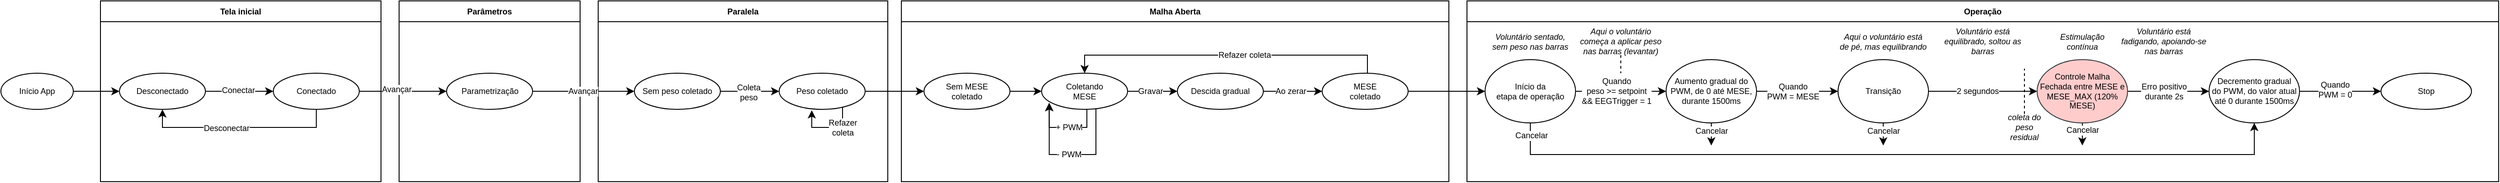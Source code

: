 <mxfile version="24.2.3" type="device">
  <diagram name="Page-1" id="7Bq0H3Z3bL5iUYbq2rVu">
    <mxGraphModel dx="2537" dy="934" grid="1" gridSize="10" guides="1" tooltips="1" connect="1" arrows="1" fold="1" page="1" pageScale="1" pageWidth="850" pageHeight="1100" math="0" shadow="0">
      <root>
        <mxCell id="0" />
        <mxCell id="1" parent="0" />
        <mxCell id="c-Rq7uScd-FVR4qBjpjj-53" style="edgeStyle=orthogonalEdgeStyle;rounded=0;orthogonalLoop=1;jettySize=auto;html=1;fontSize=9;" parent="1" source="c-Rq7uScd-FVR4qBjpjj-1" target="c-Rq7uScd-FVR4qBjpjj-5" edge="1">
          <mxGeometry relative="1" as="geometry" />
        </mxCell>
        <mxCell id="c-Rq7uScd-FVR4qBjpjj-1" value="Início App" style="ellipse;whiteSpace=wrap;html=1;fontSize=9;" parent="1" vertex="1">
          <mxGeometry x="-40" y="400" width="80" height="40" as="geometry" />
        </mxCell>
        <mxCell id="c-Rq7uScd-FVR4qBjpjj-4" value="Tela inicial" style="swimlane;whiteSpace=wrap;html=1;fontSize=9;" parent="1" vertex="1">
          <mxGeometry x="70" y="320" width="310" height="200" as="geometry" />
        </mxCell>
        <mxCell id="c-Rq7uScd-FVR4qBjpjj-58" style="edgeStyle=orthogonalEdgeStyle;rounded=0;orthogonalLoop=1;jettySize=auto;html=1;fontSize=9;" parent="c-Rq7uScd-FVR4qBjpjj-4" source="c-Rq7uScd-FVR4qBjpjj-5" target="c-Rq7uScd-FVR4qBjpjj-6" edge="1">
          <mxGeometry relative="1" as="geometry" />
        </mxCell>
        <mxCell id="c-Rq7uScd-FVR4qBjpjj-59" value="Conectar" style="edgeLabel;html=1;align=center;verticalAlign=middle;resizable=0;points=[];fontSize=9;" parent="c-Rq7uScd-FVR4qBjpjj-58" vertex="1" connectable="0">
          <mxGeometry x="-0.041" y="1" relative="1" as="geometry">
            <mxPoint as="offset" />
          </mxGeometry>
        </mxCell>
        <mxCell id="c-Rq7uScd-FVR4qBjpjj-5" value="Desconectado" style="ellipse;whiteSpace=wrap;html=1;fontSize=9;" parent="c-Rq7uScd-FVR4qBjpjj-4" vertex="1">
          <mxGeometry x="21" y="80" width="95" height="40" as="geometry" />
        </mxCell>
        <mxCell id="c-Rq7uScd-FVR4qBjpjj-60" style="edgeStyle=orthogonalEdgeStyle;rounded=0;orthogonalLoop=1;jettySize=auto;html=1;entryX=0.5;entryY=1;entryDx=0;entryDy=0;fontSize=9;" parent="c-Rq7uScd-FVR4qBjpjj-4" source="c-Rq7uScd-FVR4qBjpjj-6" target="c-Rq7uScd-FVR4qBjpjj-5" edge="1">
          <mxGeometry relative="1" as="geometry">
            <Array as="points">
              <mxPoint x="239" y="140" />
              <mxPoint x="69" y="140" />
            </Array>
          </mxGeometry>
        </mxCell>
        <mxCell id="c-Rq7uScd-FVR4qBjpjj-61" value="Desconectar" style="edgeLabel;html=1;align=center;verticalAlign=middle;resizable=0;points=[];fontSize=9;" parent="c-Rq7uScd-FVR4qBjpjj-60" vertex="1" connectable="0">
          <mxGeometry x="0.138" y="1" relative="1" as="geometry">
            <mxPoint as="offset" />
          </mxGeometry>
        </mxCell>
        <mxCell id="c-Rq7uScd-FVR4qBjpjj-6" value="Conectado" style="ellipse;whiteSpace=wrap;html=1;fontSize=9;" parent="c-Rq7uScd-FVR4qBjpjj-4" vertex="1">
          <mxGeometry x="191" y="80" width="95" height="40" as="geometry" />
        </mxCell>
        <mxCell id="c-Rq7uScd-FVR4qBjpjj-12" value="Parâmetros" style="swimlane;whiteSpace=wrap;html=1;fontSize=9;" parent="1" vertex="1">
          <mxGeometry x="400" y="320" width="200" height="200" as="geometry" />
        </mxCell>
        <mxCell id="c-Rq7uScd-FVR4qBjpjj-15" value="Parametrização" style="ellipse;whiteSpace=wrap;html=1;fontSize=9;" parent="c-Rq7uScd-FVR4qBjpjj-12" vertex="1">
          <mxGeometry x="52.5" y="80" width="95" height="40" as="geometry" />
        </mxCell>
        <mxCell id="c-Rq7uScd-FVR4qBjpjj-21" value="Paralela" style="swimlane;whiteSpace=wrap;html=1;fontSize=9;" parent="1" vertex="1">
          <mxGeometry x="620" y="320" width="320" height="200" as="geometry" />
        </mxCell>
        <mxCell id="c-Rq7uScd-FVR4qBjpjj-26" style="edgeStyle=orthogonalEdgeStyle;rounded=0;orthogonalLoop=1;jettySize=auto;html=1;fontSize=9;" parent="c-Rq7uScd-FVR4qBjpjj-21" source="c-Rq7uScd-FVR4qBjpjj-22" target="c-Rq7uScd-FVR4qBjpjj-23" edge="1">
          <mxGeometry relative="1" as="geometry" />
        </mxCell>
        <mxCell id="c-Rq7uScd-FVR4qBjpjj-27" value="Coleta&lt;br style=&quot;font-size: 9px;&quot;&gt;peso" style="edgeLabel;html=1;align=center;verticalAlign=middle;resizable=0;points=[];fontSize=9;" parent="c-Rq7uScd-FVR4qBjpjj-26" vertex="1" connectable="0">
          <mxGeometry x="-0.049" y="-1" relative="1" as="geometry">
            <mxPoint as="offset" />
          </mxGeometry>
        </mxCell>
        <mxCell id="c-Rq7uScd-FVR4qBjpjj-22" value="Sem peso coletado" style="ellipse;whiteSpace=wrap;html=1;fontSize=9;" parent="c-Rq7uScd-FVR4qBjpjj-21" vertex="1">
          <mxGeometry x="40" y="80" width="95" height="40" as="geometry" />
        </mxCell>
        <mxCell id="c-Rq7uScd-FVR4qBjpjj-29" style="edgeStyle=orthogonalEdgeStyle;rounded=0;orthogonalLoop=1;jettySize=auto;html=1;entryX=0.379;entryY=1.025;entryDx=0;entryDy=0;entryPerimeter=0;fontSize=9;" parent="c-Rq7uScd-FVR4qBjpjj-21" source="c-Rq7uScd-FVR4qBjpjj-23" target="c-Rq7uScd-FVR4qBjpjj-23" edge="1">
          <mxGeometry relative="1" as="geometry">
            <mxPoint x="230" y="130" as="targetPoint" />
            <Array as="points">
              <mxPoint x="270" y="140" />
              <mxPoint x="236" y="140" />
            </Array>
          </mxGeometry>
        </mxCell>
        <mxCell id="c-Rq7uScd-FVR4qBjpjj-30" value="Refazer&lt;br style=&quot;font-size: 9px;&quot;&gt;coleta" style="edgeLabel;html=1;align=center;verticalAlign=middle;resizable=0;points=[];fontSize=9;" parent="c-Rq7uScd-FVR4qBjpjj-29" vertex="1" connectable="0">
          <mxGeometry x="0.186" y="-1" relative="1" as="geometry">
            <mxPoint x="22" y="1" as="offset" />
          </mxGeometry>
        </mxCell>
        <mxCell id="c-Rq7uScd-FVR4qBjpjj-23" value="Peso coletado" style="ellipse;whiteSpace=wrap;html=1;fontSize=9;" parent="c-Rq7uScd-FVR4qBjpjj-21" vertex="1">
          <mxGeometry x="200" y="80" width="95" height="40" as="geometry" />
        </mxCell>
        <mxCell id="c-Rq7uScd-FVR4qBjpjj-24" style="edgeStyle=orthogonalEdgeStyle;rounded=0;orthogonalLoop=1;jettySize=auto;html=1;fontSize=9;" parent="1" source="c-Rq7uScd-FVR4qBjpjj-15" target="c-Rq7uScd-FVR4qBjpjj-22" edge="1">
          <mxGeometry relative="1" as="geometry" />
        </mxCell>
        <mxCell id="c-Rq7uScd-FVR4qBjpjj-25" value="Avançar" style="edgeLabel;html=1;align=center;verticalAlign=middle;resizable=0;points=[];fontSize=9;" parent="c-Rq7uScd-FVR4qBjpjj-24" vertex="1" connectable="0">
          <mxGeometry x="0.433" y="-2" relative="1" as="geometry">
            <mxPoint x="-25" y="-2" as="offset" />
          </mxGeometry>
        </mxCell>
        <mxCell id="c-Rq7uScd-FVR4qBjpjj-31" value="Malha Aberta" style="swimlane;whiteSpace=wrap;html=1;fontSize=9;" parent="1" vertex="1">
          <mxGeometry x="955" y="320" width="605" height="200" as="geometry" />
        </mxCell>
        <mxCell id="c-Rq7uScd-FVR4qBjpjj-32" style="edgeStyle=orthogonalEdgeStyle;rounded=0;orthogonalLoop=1;jettySize=auto;html=1;fontSize=9;" parent="c-Rq7uScd-FVR4qBjpjj-31" source="c-Rq7uScd-FVR4qBjpjj-34" target="c-Rq7uScd-FVR4qBjpjj-37" edge="1">
          <mxGeometry relative="1" as="geometry" />
        </mxCell>
        <mxCell id="c-Rq7uScd-FVR4qBjpjj-34" value="Sem MESE&lt;br style=&quot;font-size: 9px;&quot;&gt;coletado" style="ellipse;whiteSpace=wrap;html=1;fontSize=9;" parent="c-Rq7uScd-FVR4qBjpjj-31" vertex="1">
          <mxGeometry x="25" y="80" width="95" height="40" as="geometry" />
        </mxCell>
        <mxCell id="c-Rq7uScd-FVR4qBjpjj-44" style="edgeStyle=orthogonalEdgeStyle;rounded=0;orthogonalLoop=1;jettySize=auto;html=1;fontSize=9;" parent="c-Rq7uScd-FVR4qBjpjj-31" source="c-Rq7uScd-FVR4qBjpjj-37" target="c-Rq7uScd-FVR4qBjpjj-43" edge="1">
          <mxGeometry relative="1" as="geometry" />
        </mxCell>
        <mxCell id="c-Rq7uScd-FVR4qBjpjj-45" value="Gravar" style="edgeLabel;html=1;align=center;verticalAlign=middle;resizable=0;points=[];fontSize=9;" parent="c-Rq7uScd-FVR4qBjpjj-44" vertex="1" connectable="0">
          <mxGeometry x="0.188" y="1" relative="1" as="geometry">
            <mxPoint x="-8" y="1" as="offset" />
          </mxGeometry>
        </mxCell>
        <mxCell id="c-Rq7uScd-FVR4qBjpjj-37" value="Coletando&lt;br style=&quot;font-size: 9px;&quot;&gt;MESE" style="ellipse;whiteSpace=wrap;html=1;fontSize=9;" parent="c-Rq7uScd-FVR4qBjpjj-31" vertex="1">
          <mxGeometry x="155" y="80" width="95" height="40" as="geometry" />
        </mxCell>
        <mxCell id="c-Rq7uScd-FVR4qBjpjj-39" style="edgeStyle=orthogonalEdgeStyle;rounded=0;orthogonalLoop=1;jettySize=auto;html=1;entryX=0.088;entryY=0.815;entryDx=0;entryDy=0;entryPerimeter=0;fontSize=9;" parent="c-Rq7uScd-FVR4qBjpjj-31" source="c-Rq7uScd-FVR4qBjpjj-37" target="c-Rq7uScd-FVR4qBjpjj-37" edge="1">
          <mxGeometry relative="1" as="geometry">
            <Array as="points">
              <mxPoint x="205" y="140" />
              <mxPoint x="163" y="140" />
            </Array>
          </mxGeometry>
        </mxCell>
        <mxCell id="c-Rq7uScd-FVR4qBjpjj-40" value="+ PWM" style="edgeLabel;html=1;align=center;verticalAlign=middle;resizable=0;points=[];fontSize=9;" parent="c-Rq7uScd-FVR4qBjpjj-39" vertex="1" connectable="0">
          <mxGeometry x="0.054" relative="1" as="geometry">
            <mxPoint x="7" as="offset" />
          </mxGeometry>
        </mxCell>
        <mxCell id="c-Rq7uScd-FVR4qBjpjj-41" style="edgeStyle=orthogonalEdgeStyle;rounded=0;orthogonalLoop=1;jettySize=auto;html=1;entryX=0.088;entryY=0.829;entryDx=0;entryDy=0;entryPerimeter=0;fontSize=9;" parent="c-Rq7uScd-FVR4qBjpjj-31" source="c-Rq7uScd-FVR4qBjpjj-37" target="c-Rq7uScd-FVR4qBjpjj-37" edge="1">
          <mxGeometry relative="1" as="geometry">
            <Array as="points">
              <mxPoint x="215" y="170" />
              <mxPoint x="163" y="170" />
            </Array>
          </mxGeometry>
        </mxCell>
        <mxCell id="c-Rq7uScd-FVR4qBjpjj-42" value="- PWM" style="edgeLabel;html=1;align=center;verticalAlign=middle;resizable=0;points=[];fontSize=9;" parent="c-Rq7uScd-FVR4qBjpjj-41" vertex="1" connectable="0">
          <mxGeometry x="-0.182" relative="1" as="geometry">
            <mxPoint x="-16" as="offset" />
          </mxGeometry>
        </mxCell>
        <mxCell id="c-Rq7uScd-FVR4qBjpjj-51" style="edgeStyle=orthogonalEdgeStyle;rounded=0;orthogonalLoop=1;jettySize=auto;html=1;fontSize=9;" parent="c-Rq7uScd-FVR4qBjpjj-31" source="c-Rq7uScd-FVR4qBjpjj-43" target="c-Rq7uScd-FVR4qBjpjj-46" edge="1">
          <mxGeometry relative="1" as="geometry" />
        </mxCell>
        <mxCell id="c-Rq7uScd-FVR4qBjpjj-52" value="Ao zerar" style="edgeLabel;html=1;align=center;verticalAlign=middle;resizable=0;points=[];fontSize=9;" parent="c-Rq7uScd-FVR4qBjpjj-51" vertex="1" connectable="0">
          <mxGeometry x="-0.514" relative="1" as="geometry">
            <mxPoint x="14" as="offset" />
          </mxGeometry>
        </mxCell>
        <mxCell id="c-Rq7uScd-FVR4qBjpjj-43" value="Descida gradual" style="ellipse;whiteSpace=wrap;html=1;fontSize=9;" parent="c-Rq7uScd-FVR4qBjpjj-31" vertex="1">
          <mxGeometry x="305" y="80" width="95" height="40" as="geometry" />
        </mxCell>
        <mxCell id="c-Rq7uScd-FVR4qBjpjj-47" style="edgeStyle=orthogonalEdgeStyle;rounded=0;orthogonalLoop=1;jettySize=auto;html=1;entryX=0.5;entryY=0;entryDx=0;entryDy=0;fontSize=9;" parent="c-Rq7uScd-FVR4qBjpjj-31" source="c-Rq7uScd-FVR4qBjpjj-46" target="c-Rq7uScd-FVR4qBjpjj-37" edge="1">
          <mxGeometry relative="1" as="geometry">
            <Array as="points">
              <mxPoint x="515" y="60" />
              <mxPoint x="202" y="60" />
            </Array>
          </mxGeometry>
        </mxCell>
        <mxCell id="c-Rq7uScd-FVR4qBjpjj-48" value="Refazer coleta" style="edgeLabel;html=1;align=center;verticalAlign=middle;resizable=0;points=[];fontSize=9;" parent="c-Rq7uScd-FVR4qBjpjj-47" vertex="1" connectable="0">
          <mxGeometry x="-0.235" y="1" relative="1" as="geometry">
            <mxPoint x="-21" y="-1" as="offset" />
          </mxGeometry>
        </mxCell>
        <mxCell id="c-Rq7uScd-FVR4qBjpjj-46" value="MESE&lt;br style=&quot;font-size: 9px;&quot;&gt;coletado" style="ellipse;whiteSpace=wrap;html=1;fontSize=9;" parent="c-Rq7uScd-FVR4qBjpjj-31" vertex="1">
          <mxGeometry x="465" y="80" width="95" height="40" as="geometry" />
        </mxCell>
        <mxCell id="c-Rq7uScd-FVR4qBjpjj-38" style="edgeStyle=orthogonalEdgeStyle;rounded=0;orthogonalLoop=1;jettySize=auto;html=1;fontSize=9;" parent="1" source="c-Rq7uScd-FVR4qBjpjj-23" target="c-Rq7uScd-FVR4qBjpjj-34" edge="1">
          <mxGeometry relative="1" as="geometry" />
        </mxCell>
        <mxCell id="c-Rq7uScd-FVR4qBjpjj-55" style="edgeStyle=orthogonalEdgeStyle;rounded=0;orthogonalLoop=1;jettySize=auto;html=1;fontSize=9;" parent="1" source="c-Rq7uScd-FVR4qBjpjj-6" target="c-Rq7uScd-FVR4qBjpjj-15" edge="1">
          <mxGeometry relative="1" as="geometry" />
        </mxCell>
        <mxCell id="c-Rq7uScd-FVR4qBjpjj-57" value="Avançar" style="edgeLabel;html=1;align=center;verticalAlign=middle;resizable=0;points=[];fontSize=9;" parent="c-Rq7uScd-FVR4qBjpjj-55" vertex="1" connectable="0">
          <mxGeometry x="-0.164" y="2" relative="1" as="geometry">
            <mxPoint as="offset" />
          </mxGeometry>
        </mxCell>
        <mxCell id="c-Rq7uScd-FVR4qBjpjj-62" value="Operação" style="swimlane;whiteSpace=wrap;html=1;fontSize=9;" parent="1" vertex="1">
          <mxGeometry x="1580" y="320" width="1140" height="200" as="geometry" />
        </mxCell>
        <mxCell id="c-Rq7uScd-FVR4qBjpjj-69" style="edgeStyle=orthogonalEdgeStyle;rounded=0;orthogonalLoop=1;jettySize=auto;html=1;fontSize=9;" parent="c-Rq7uScd-FVR4qBjpjj-62" source="c-Rq7uScd-FVR4qBjpjj-63" target="c-Rq7uScd-FVR4qBjpjj-68" edge="1">
          <mxGeometry relative="1" as="geometry" />
        </mxCell>
        <mxCell id="c-Rq7uScd-FVR4qBjpjj-70" value="Quando&lt;br style=&quot;font-size: 9px;&quot;&gt;&lt;div&gt;peso &amp;gt;= setpoint&lt;/div&gt;&lt;div&gt;&amp;amp;&amp;amp; EEGTrigger = 1&lt;br&gt;&lt;/div&gt;" style="edgeLabel;html=1;align=center;verticalAlign=middle;resizable=0;points=[];fontSize=9;" parent="c-Rq7uScd-FVR4qBjpjj-69" vertex="1" connectable="0">
          <mxGeometry x="0.04" relative="1" as="geometry">
            <mxPoint x="-7" as="offset" />
          </mxGeometry>
        </mxCell>
        <mxCell id="c-Rq7uScd-FVR4qBjpjj-82" style="edgeStyle=orthogonalEdgeStyle;rounded=0;orthogonalLoop=1;jettySize=auto;html=1;entryX=0.5;entryY=1;entryDx=0;entryDy=0;fontSize=9;" parent="c-Rq7uScd-FVR4qBjpjj-62" source="c-Rq7uScd-FVR4qBjpjj-63" target="c-Rq7uScd-FVR4qBjpjj-79" edge="1">
          <mxGeometry relative="1" as="geometry">
            <Array as="points">
              <mxPoint x="70" y="170" />
              <mxPoint x="870" y="170" />
            </Array>
          </mxGeometry>
        </mxCell>
        <mxCell id="c-Rq7uScd-FVR4qBjpjj-88" value="Cancelar" style="edgeLabel;html=1;align=center;verticalAlign=middle;resizable=0;points=[];fontSize=9;" parent="c-Rq7uScd-FVR4qBjpjj-82" vertex="1" connectable="0">
          <mxGeometry x="-0.969" y="1" relative="1" as="geometry">
            <mxPoint as="offset" />
          </mxGeometry>
        </mxCell>
        <mxCell id="c-Rq7uScd-FVR4qBjpjj-63" value="Início da&lt;br&gt;etapa de operação" style="ellipse;whiteSpace=wrap;html=1;align=center;fontSize=9;" parent="c-Rq7uScd-FVR4qBjpjj-62" vertex="1">
          <mxGeometry x="20" y="65" width="100" height="70" as="geometry" />
        </mxCell>
        <mxCell id="c-Rq7uScd-FVR4qBjpjj-72" style="edgeStyle=orthogonalEdgeStyle;rounded=0;orthogonalLoop=1;jettySize=auto;html=1;fontSize=9;" parent="c-Rq7uScd-FVR4qBjpjj-62" source="c-Rq7uScd-FVR4qBjpjj-68" target="c-Rq7uScd-FVR4qBjpjj-71" edge="1">
          <mxGeometry relative="1" as="geometry" />
        </mxCell>
        <mxCell id="c-Rq7uScd-FVR4qBjpjj-73" value="Quando&lt;br style=&quot;font-size: 9px;&quot;&gt;PWM = MESE" style="edgeLabel;html=1;align=center;verticalAlign=middle;resizable=0;points=[];fontSize=9;" parent="c-Rq7uScd-FVR4qBjpjj-72" vertex="1" connectable="0">
          <mxGeometry x="-0.307" relative="1" as="geometry">
            <mxPoint x="9" as="offset" />
          </mxGeometry>
        </mxCell>
        <mxCell id="c-Rq7uScd-FVR4qBjpjj-85" style="edgeStyle=orthogonalEdgeStyle;rounded=0;orthogonalLoop=1;jettySize=auto;html=1;fontSize=9;" parent="c-Rq7uScd-FVR4qBjpjj-62" source="c-Rq7uScd-FVR4qBjpjj-68" edge="1">
          <mxGeometry relative="1" as="geometry">
            <mxPoint x="270" y="160" as="targetPoint" />
          </mxGeometry>
        </mxCell>
        <mxCell id="c-Rq7uScd-FVR4qBjpjj-89" value="Cancelar" style="edgeLabel;html=1;align=center;verticalAlign=middle;resizable=0;points=[];fontSize=9;" parent="c-Rq7uScd-FVR4qBjpjj-85" vertex="1" connectable="0">
          <mxGeometry x="-0.192" y="2" relative="1" as="geometry">
            <mxPoint x="-2" y="-2" as="offset" />
          </mxGeometry>
        </mxCell>
        <mxCell id="c-Rq7uScd-FVR4qBjpjj-68" value="Aumento gradual do PWM, de 0 até MESE, durante 1500ms" style="ellipse;whiteSpace=wrap;html=1;align=center;fontSize=9;" parent="c-Rq7uScd-FVR4qBjpjj-62" vertex="1">
          <mxGeometry x="220" y="65" width="100" height="70" as="geometry" />
        </mxCell>
        <mxCell id="c-Rq7uScd-FVR4qBjpjj-76" style="edgeStyle=orthogonalEdgeStyle;rounded=0;orthogonalLoop=1;jettySize=auto;html=1;entryX=0;entryY=0.5;entryDx=0;entryDy=0;exitX=1;exitY=0.5;exitDx=0;exitDy=0;fontSize=9;" parent="c-Rq7uScd-FVR4qBjpjj-62" source="c-Rq7uScd-FVR4qBjpjj-71" target="c-Rq7uScd-FVR4qBjpjj-75" edge="1">
          <mxGeometry relative="1" as="geometry">
            <mxPoint x="530" y="99.76" as="sourcePoint" />
            <mxPoint x="630" y="99.76" as="targetPoint" />
          </mxGeometry>
        </mxCell>
        <mxCell id="c-Rq7uScd-FVR4qBjpjj-77" value="2 segundos" style="edgeLabel;html=1;align=center;verticalAlign=middle;resizable=0;points=[];fontSize=9;" parent="c-Rq7uScd-FVR4qBjpjj-76" vertex="1" connectable="0">
          <mxGeometry x="-0.279" y="1" relative="1" as="geometry">
            <mxPoint x="10" y="1" as="offset" />
          </mxGeometry>
        </mxCell>
        <mxCell id="c-Rq7uScd-FVR4qBjpjj-86" style="edgeStyle=orthogonalEdgeStyle;rounded=0;orthogonalLoop=1;jettySize=auto;html=1;fontSize=9;" parent="c-Rq7uScd-FVR4qBjpjj-62" source="c-Rq7uScd-FVR4qBjpjj-71" edge="1">
          <mxGeometry relative="1" as="geometry">
            <mxPoint x="460" y="160" as="targetPoint" />
          </mxGeometry>
        </mxCell>
        <mxCell id="c-Rq7uScd-FVR4qBjpjj-90" value="Cancelar" style="edgeLabel;html=1;align=center;verticalAlign=middle;resizable=0;points=[];fontSize=9;" parent="c-Rq7uScd-FVR4qBjpjj-86" vertex="1" connectable="0">
          <mxGeometry x="-0.498" relative="1" as="geometry">
            <mxPoint y="2" as="offset" />
          </mxGeometry>
        </mxCell>
        <mxCell id="c-Rq7uScd-FVR4qBjpjj-80" style="edgeStyle=orthogonalEdgeStyle;rounded=0;orthogonalLoop=1;jettySize=auto;html=1;fontSize=9;" parent="c-Rq7uScd-FVR4qBjpjj-62" source="c-Rq7uScd-FVR4qBjpjj-75" target="c-Rq7uScd-FVR4qBjpjj-79" edge="1">
          <mxGeometry relative="1" as="geometry" />
        </mxCell>
        <mxCell id="c-Rq7uScd-FVR4qBjpjj-81" value="Erro positivo&lt;br style=&quot;font-size: 9px;&quot;&gt;durante 2s" style="edgeLabel;html=1;align=center;verticalAlign=middle;resizable=0;points=[];fontSize=9;" parent="c-Rq7uScd-FVR4qBjpjj-80" vertex="1" connectable="0">
          <mxGeometry x="-0.271" relative="1" as="geometry">
            <mxPoint x="7" as="offset" />
          </mxGeometry>
        </mxCell>
        <mxCell id="c-Rq7uScd-FVR4qBjpjj-87" style="edgeStyle=orthogonalEdgeStyle;rounded=0;orthogonalLoop=1;jettySize=auto;html=1;fontSize=9;" parent="c-Rq7uScd-FVR4qBjpjj-62" source="c-Rq7uScd-FVR4qBjpjj-75" edge="1">
          <mxGeometry relative="1" as="geometry">
            <mxPoint x="680" y="160" as="targetPoint" />
          </mxGeometry>
        </mxCell>
        <mxCell id="c-Rq7uScd-FVR4qBjpjj-91" value="Cancelar" style="edgeLabel;html=1;align=center;verticalAlign=middle;resizable=0;points=[];fontSize=9;" parent="c-Rq7uScd-FVR4qBjpjj-87" vertex="1" connectable="0">
          <mxGeometry x="-0.44" relative="1" as="geometry">
            <mxPoint y="1" as="offset" />
          </mxGeometry>
        </mxCell>
        <mxCell id="c-Rq7uScd-FVR4qBjpjj-71" value="Transição" style="ellipse;whiteSpace=wrap;html=1;align=center;fontSize=9;" parent="c-Rq7uScd-FVR4qBjpjj-62" vertex="1">
          <mxGeometry x="410" y="65" width="100" height="70" as="geometry" />
        </mxCell>
        <mxCell id="c-Rq7uScd-FVR4qBjpjj-75" value="Controle Malha Fechada entre MESE e MESE_MAX (120% MESE)" style="ellipse;whiteSpace=wrap;html=1;align=center;fontSize=9;fillColor=#ffcccc;strokeColor=#36393d;" parent="c-Rq7uScd-FVR4qBjpjj-62" vertex="1">
          <mxGeometry x="630" y="65" width="100" height="70" as="geometry" />
        </mxCell>
        <mxCell id="c-Rq7uScd-FVR4qBjpjj-93" style="edgeStyle=orthogonalEdgeStyle;rounded=0;orthogonalLoop=1;jettySize=auto;html=1;fontSize=9;" parent="c-Rq7uScd-FVR4qBjpjj-62" source="c-Rq7uScd-FVR4qBjpjj-79" target="c-Rq7uScd-FVR4qBjpjj-92" edge="1">
          <mxGeometry relative="1" as="geometry" />
        </mxCell>
        <mxCell id="c-Rq7uScd-FVR4qBjpjj-94" value="Quando&lt;br style=&quot;font-size: 9px;&quot;&gt;PWM = 0" style="edgeLabel;html=1;align=center;verticalAlign=middle;resizable=0;points=[];fontSize=9;" parent="c-Rq7uScd-FVR4qBjpjj-93" vertex="1" connectable="0">
          <mxGeometry x="-0.129" y="2" relative="1" as="geometry">
            <mxPoint as="offset" />
          </mxGeometry>
        </mxCell>
        <mxCell id="c-Rq7uScd-FVR4qBjpjj-79" value="Decremento gradual&lt;br&gt;do PWM, do valor atual até 0 durante 1500ms" style="ellipse;whiteSpace=wrap;html=1;align=center;fontSize=9;" parent="c-Rq7uScd-FVR4qBjpjj-62" vertex="1">
          <mxGeometry x="820" y="65" width="100" height="70" as="geometry" />
        </mxCell>
        <mxCell id="c-Rq7uScd-FVR4qBjpjj-92" value="Stop" style="ellipse;whiteSpace=wrap;html=1;align=center;fontSize=9;" parent="c-Rq7uScd-FVR4qBjpjj-62" vertex="1">
          <mxGeometry x="1010" y="80" width="100" height="40" as="geometry" />
        </mxCell>
        <mxCell id="c-Rq7uScd-FVR4qBjpjj-97" style="edgeStyle=orthogonalEdgeStyle;rounded=0;orthogonalLoop=1;jettySize=auto;html=1;strokeColor=default;endArrow=none;endFill=0;dashed=1;" parent="c-Rq7uScd-FVR4qBjpjj-62" source="c-Rq7uScd-FVR4qBjpjj-96" edge="1">
          <mxGeometry relative="1" as="geometry">
            <mxPoint x="170" y="80" as="targetPoint" />
          </mxGeometry>
        </mxCell>
        <mxCell id="c-Rq7uScd-FVR4qBjpjj-96" value="Aqui o voluntário começa a aplicar peso nas barras (levantar)" style="text;html=1;align=center;verticalAlign=middle;whiteSpace=wrap;rounded=0;fontStyle=2;fontSize=9;" parent="c-Rq7uScd-FVR4qBjpjj-62" vertex="1">
          <mxGeometry x="120" y="30" width="100" height="30" as="geometry" />
        </mxCell>
        <mxCell id="c-Rq7uScd-FVR4qBjpjj-100" value="Aqui o voluntário está de pé, mas equilibrando" style="text;html=1;align=center;verticalAlign=middle;whiteSpace=wrap;rounded=0;fontStyle=2;fontSize=9;" parent="c-Rq7uScd-FVR4qBjpjj-62" vertex="1">
          <mxGeometry x="410" y="29.98" width="100" height="30" as="geometry" />
        </mxCell>
        <mxCell id="c-Rq7uScd-FVR4qBjpjj-101" value="Voluntário está&lt;br&gt;equilibrado, soltou as barras" style="text;html=1;align=center;verticalAlign=middle;whiteSpace=wrap;rounded=0;fontStyle=2;fontSize=9;" parent="c-Rq7uScd-FVR4qBjpjj-62" vertex="1">
          <mxGeometry x="520" y="30.0" width="100" height="30" as="geometry" />
        </mxCell>
        <mxCell id="c-Rq7uScd-FVR4qBjpjj-102" value="Voluntário está fadigando, apoiando-se nas barras" style="text;html=1;align=center;verticalAlign=middle;whiteSpace=wrap;rounded=0;fontStyle=2;fontSize=9;" parent="c-Rq7uScd-FVR4qBjpjj-62" vertex="1">
          <mxGeometry x="720" y="29.98" width="100" height="30" as="geometry" />
        </mxCell>
        <mxCell id="c-Rq7uScd-FVR4qBjpjj-103" value="Estimulação&lt;br&gt;contínua" style="text;html=1;align=center;verticalAlign=middle;whiteSpace=wrap;rounded=0;fontStyle=2;fontSize=9;" parent="c-Rq7uScd-FVR4qBjpjj-62" vertex="1">
          <mxGeometry x="630" y="29.98" width="100" height="30" as="geometry" />
        </mxCell>
        <mxCell id="c-Rq7uScd-FVR4qBjpjj-104" value="&lt;div style=&quot;font-size: 9px;&quot;&gt;&lt;font style=&quot;font-size: 9px;&quot;&gt;Voluntário sentado,&lt;/font&gt;&lt;/div&gt;&lt;div style=&quot;font-size: 9px;&quot;&gt;&lt;font style=&quot;font-size: 9px;&quot;&gt;sem peso nas barras&lt;br style=&quot;font-size: 9px;&quot;&gt;&lt;/font&gt;&lt;/div&gt;" style="text;html=1;align=center;verticalAlign=middle;whiteSpace=wrap;rounded=0;fontStyle=2;fontSize=9;" parent="c-Rq7uScd-FVR4qBjpjj-62" vertex="1">
          <mxGeometry x="20" y="30" width="100" height="30" as="geometry" />
        </mxCell>
        <mxCell id="oe5mHgNCDCShOcJy-L9z-1" value="" style="endArrow=none;html=1;rounded=0;dashed=1;" edge="1" parent="c-Rq7uScd-FVR4qBjpjj-62">
          <mxGeometry width="50" height="50" relative="1" as="geometry">
            <mxPoint x="616" y="125" as="sourcePoint" />
            <mxPoint x="616" y="75" as="targetPoint" />
          </mxGeometry>
        </mxCell>
        <mxCell id="oe5mHgNCDCShOcJy-L9z-2" value="coleta do peso residual" style="text;html=1;align=center;verticalAlign=middle;whiteSpace=wrap;rounded=0;fontStyle=2;fontSize=9;labelBorderColor=none;" vertex="1" parent="c-Rq7uScd-FVR4qBjpjj-62">
          <mxGeometry x="596" y="125" width="40" height="30" as="geometry" />
        </mxCell>
        <mxCell id="c-Rq7uScd-FVR4qBjpjj-67" style="edgeStyle=orthogonalEdgeStyle;rounded=0;orthogonalLoop=1;jettySize=auto;html=1;fontSize=9;" parent="1" source="c-Rq7uScd-FVR4qBjpjj-46" target="c-Rq7uScd-FVR4qBjpjj-63" edge="1">
          <mxGeometry relative="1" as="geometry" />
        </mxCell>
      </root>
    </mxGraphModel>
  </diagram>
</mxfile>
